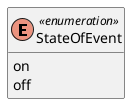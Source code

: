 @startuml
skinparam classAttributeIconSize 0
hide methods

enum StateOfEvent <<enumeration>> {
  on
  off
}
@enduml